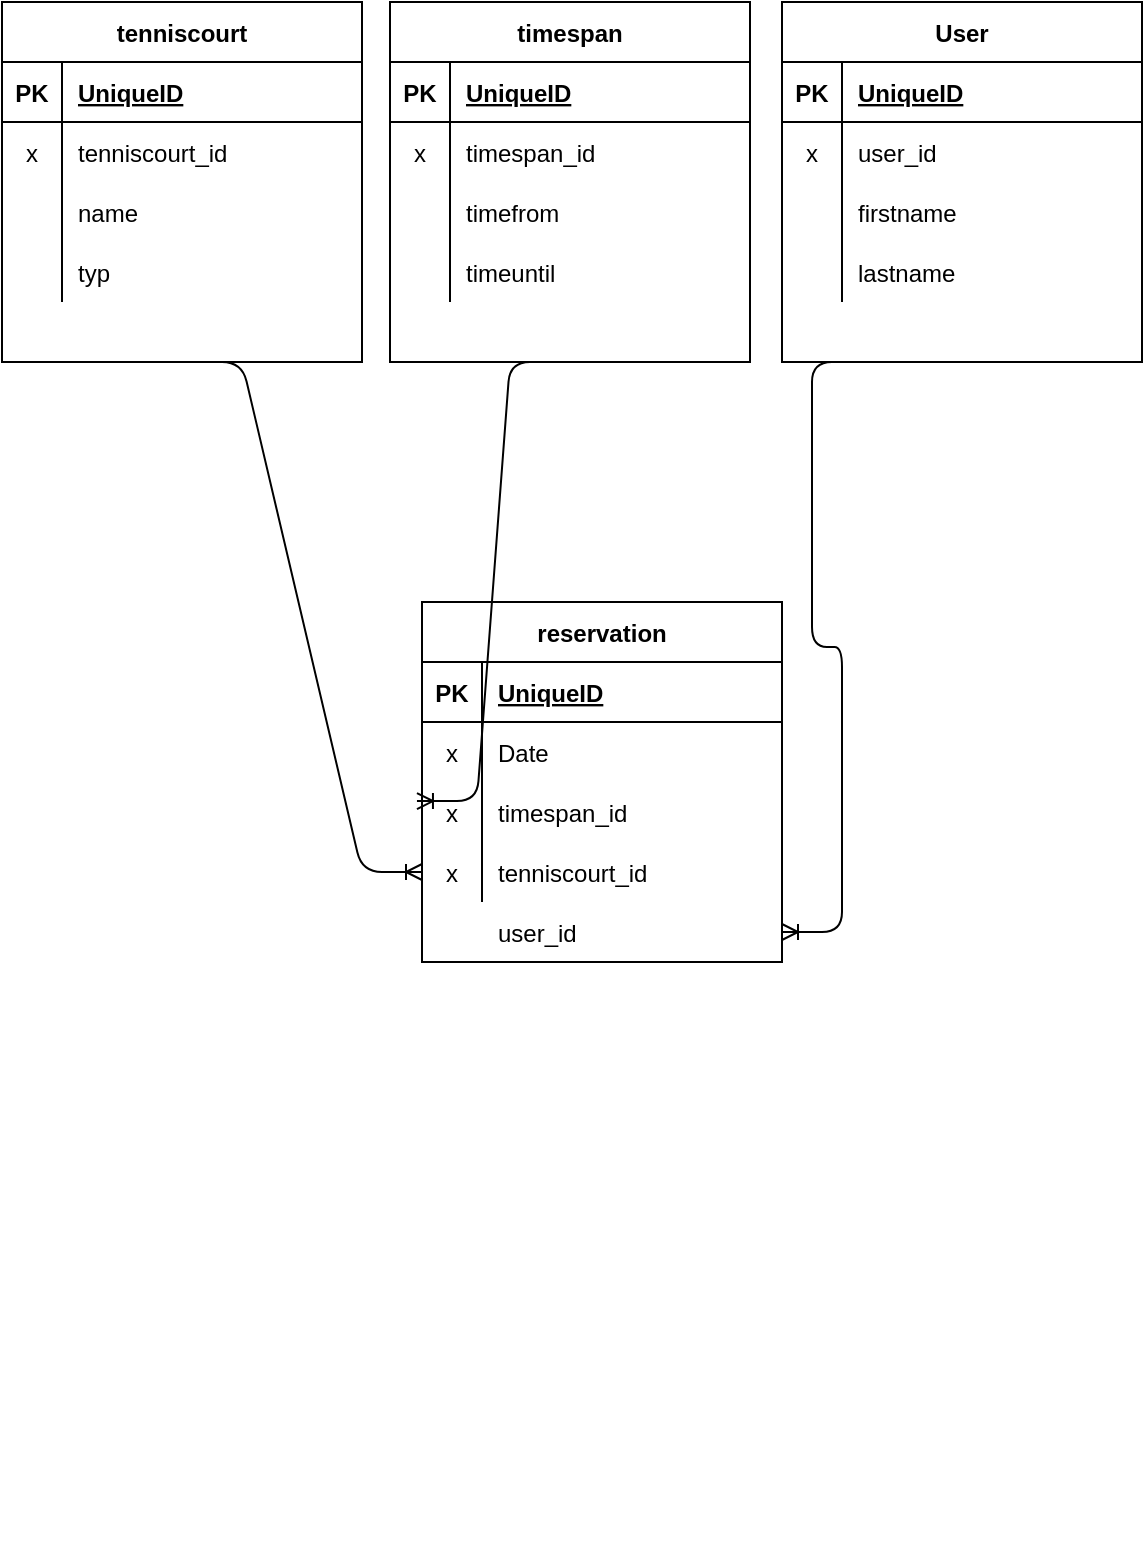 <mxfile version="13.7.1" type="device"><diagram id="aXUiFXSPSJMLMCfyGbRY" name="Page-1"><mxGraphModel dx="1292" dy="803" grid="1" gridSize="10" guides="1" tooltips="1" connect="1" arrows="1" fold="1" page="1" pageScale="1" pageWidth="827" pageHeight="1169" math="0" shadow="0"><root><mxCell id="0"/><mxCell id="1" parent="0"/><mxCell id="ClJukEkkY7kpDzIZuAlb-2" value="tenniscourt" style="shape=table;startSize=30;container=1;collapsible=1;childLayout=tableLayout;fixedRows=1;rowLines=0;fontStyle=1;align=center;resizeLast=1;" vertex="1" parent="1"><mxGeometry x="40" y="40" width="180" height="180" as="geometry"/></mxCell><mxCell id="ClJukEkkY7kpDzIZuAlb-3" value="" style="shape=partialRectangle;collapsible=0;dropTarget=0;pointerEvents=0;fillColor=none;top=0;left=0;bottom=1;right=0;points=[[0,0.5],[1,0.5]];portConstraint=eastwest;" vertex="1" parent="ClJukEkkY7kpDzIZuAlb-2"><mxGeometry y="30" width="180" height="30" as="geometry"/></mxCell><mxCell id="ClJukEkkY7kpDzIZuAlb-4" value="PK" style="shape=partialRectangle;connectable=0;fillColor=none;top=0;left=0;bottom=0;right=0;fontStyle=1;overflow=hidden;" vertex="1" parent="ClJukEkkY7kpDzIZuAlb-3"><mxGeometry width="30" height="30" as="geometry"/></mxCell><mxCell id="ClJukEkkY7kpDzIZuAlb-5" value="UniqueID" style="shape=partialRectangle;connectable=0;fillColor=none;top=0;left=0;bottom=0;right=0;align=left;spacingLeft=6;fontStyle=5;overflow=hidden;" vertex="1" parent="ClJukEkkY7kpDzIZuAlb-3"><mxGeometry x="30" width="150" height="30" as="geometry"/></mxCell><mxCell id="ClJukEkkY7kpDzIZuAlb-6" value="" style="shape=partialRectangle;collapsible=0;dropTarget=0;pointerEvents=0;fillColor=none;top=0;left=0;bottom=0;right=0;points=[[0,0.5],[1,0.5]];portConstraint=eastwest;" vertex="1" parent="ClJukEkkY7kpDzIZuAlb-2"><mxGeometry y="60" width="180" height="30" as="geometry"/></mxCell><mxCell id="ClJukEkkY7kpDzIZuAlb-7" value="x" style="shape=partialRectangle;connectable=0;fillColor=none;top=0;left=0;bottom=0;right=0;editable=1;overflow=hidden;" vertex="1" parent="ClJukEkkY7kpDzIZuAlb-6"><mxGeometry width="30" height="30" as="geometry"/></mxCell><mxCell id="ClJukEkkY7kpDzIZuAlb-8" value="tenniscourt_id" style="shape=partialRectangle;connectable=0;fillColor=none;top=0;left=0;bottom=0;right=0;align=left;spacingLeft=6;overflow=hidden;" vertex="1" parent="ClJukEkkY7kpDzIZuAlb-6"><mxGeometry x="30" width="150" height="30" as="geometry"/></mxCell><mxCell id="ClJukEkkY7kpDzIZuAlb-9" value="" style="shape=partialRectangle;collapsible=0;dropTarget=0;pointerEvents=0;fillColor=none;top=0;left=0;bottom=0;right=0;points=[[0,0.5],[1,0.5]];portConstraint=eastwest;" vertex="1" parent="ClJukEkkY7kpDzIZuAlb-2"><mxGeometry y="90" width="180" height="30" as="geometry"/></mxCell><mxCell id="ClJukEkkY7kpDzIZuAlb-10" value="" style="shape=partialRectangle;connectable=0;fillColor=none;top=0;left=0;bottom=0;right=0;editable=1;overflow=hidden;" vertex="1" parent="ClJukEkkY7kpDzIZuAlb-9"><mxGeometry width="30" height="30" as="geometry"/></mxCell><mxCell id="ClJukEkkY7kpDzIZuAlb-11" value="name" style="shape=partialRectangle;connectable=0;fillColor=none;top=0;left=0;bottom=0;right=0;align=left;spacingLeft=6;overflow=hidden;" vertex="1" parent="ClJukEkkY7kpDzIZuAlb-9"><mxGeometry x="30" width="150" height="30" as="geometry"/></mxCell><mxCell id="ClJukEkkY7kpDzIZuAlb-12" value="" style="shape=partialRectangle;collapsible=0;dropTarget=0;pointerEvents=0;fillColor=none;top=0;left=0;bottom=0;right=0;points=[[0,0.5],[1,0.5]];portConstraint=eastwest;" vertex="1" parent="ClJukEkkY7kpDzIZuAlb-2"><mxGeometry y="120" width="180" height="30" as="geometry"/></mxCell><mxCell id="ClJukEkkY7kpDzIZuAlb-13" value="" style="shape=partialRectangle;connectable=0;fillColor=none;top=0;left=0;bottom=0;right=0;editable=1;overflow=hidden;" vertex="1" parent="ClJukEkkY7kpDzIZuAlb-12"><mxGeometry width="30" height="30" as="geometry"/></mxCell><mxCell id="ClJukEkkY7kpDzIZuAlb-14" value="typ" style="shape=partialRectangle;connectable=0;fillColor=none;top=0;left=0;bottom=0;right=0;align=left;spacingLeft=6;overflow=hidden;" vertex="1" parent="ClJukEkkY7kpDzIZuAlb-12"><mxGeometry x="30" width="150" height="30" as="geometry"/></mxCell><mxCell id="ClJukEkkY7kpDzIZuAlb-57" value="" style="shape=partialRectangle;collapsible=0;dropTarget=0;pointerEvents=0;fillColor=none;top=0;left=0;bottom=0;right=0;points=[[0,0.5],[1,0.5]];portConstraint=eastwest;" vertex="1" parent="1"><mxGeometry x="40" y="780" width="180" height="30" as="geometry"/></mxCell><mxCell id="ClJukEkkY7kpDzIZuAlb-58" value="" style="shape=partialRectangle;connectable=0;fillColor=none;top=0;left=0;bottom=0;right=0;editable=1;overflow=hidden;" vertex="1" parent="ClJukEkkY7kpDzIZuAlb-57"><mxGeometry width="30" height="30" as="geometry"/></mxCell><mxCell id="ClJukEkkY7kpDzIZuAlb-15" value="timespan" style="shape=table;startSize=30;container=1;collapsible=1;childLayout=tableLayout;fixedRows=1;rowLines=0;fontStyle=1;align=center;resizeLast=1;" vertex="1" parent="1"><mxGeometry x="234" y="40" width="180" height="180" as="geometry"/></mxCell><mxCell id="ClJukEkkY7kpDzIZuAlb-16" value="" style="shape=partialRectangle;collapsible=0;dropTarget=0;pointerEvents=0;fillColor=none;top=0;left=0;bottom=1;right=0;points=[[0,0.5],[1,0.5]];portConstraint=eastwest;" vertex="1" parent="ClJukEkkY7kpDzIZuAlb-15"><mxGeometry y="30" width="180" height="30" as="geometry"/></mxCell><mxCell id="ClJukEkkY7kpDzIZuAlb-17" value="PK" style="shape=partialRectangle;connectable=0;fillColor=none;top=0;left=0;bottom=0;right=0;fontStyle=1;overflow=hidden;" vertex="1" parent="ClJukEkkY7kpDzIZuAlb-16"><mxGeometry width="30" height="30" as="geometry"/></mxCell><mxCell id="ClJukEkkY7kpDzIZuAlb-18" value="UniqueID" style="shape=partialRectangle;connectable=0;fillColor=none;top=0;left=0;bottom=0;right=0;align=left;spacingLeft=6;fontStyle=5;overflow=hidden;" vertex="1" parent="ClJukEkkY7kpDzIZuAlb-16"><mxGeometry x="30" width="150" height="30" as="geometry"/></mxCell><mxCell id="ClJukEkkY7kpDzIZuAlb-19" value="" style="shape=partialRectangle;collapsible=0;dropTarget=0;pointerEvents=0;fillColor=none;top=0;left=0;bottom=0;right=0;points=[[0,0.5],[1,0.5]];portConstraint=eastwest;" vertex="1" parent="ClJukEkkY7kpDzIZuAlb-15"><mxGeometry y="60" width="180" height="30" as="geometry"/></mxCell><mxCell id="ClJukEkkY7kpDzIZuAlb-20" value="x" style="shape=partialRectangle;connectable=0;fillColor=none;top=0;left=0;bottom=0;right=0;editable=1;overflow=hidden;" vertex="1" parent="ClJukEkkY7kpDzIZuAlb-19"><mxGeometry width="30" height="30" as="geometry"/></mxCell><mxCell id="ClJukEkkY7kpDzIZuAlb-21" value="timespan_id" style="shape=partialRectangle;connectable=0;fillColor=none;top=0;left=0;bottom=0;right=0;align=left;spacingLeft=6;overflow=hidden;" vertex="1" parent="ClJukEkkY7kpDzIZuAlb-19"><mxGeometry x="30" width="150" height="30" as="geometry"/></mxCell><mxCell id="ClJukEkkY7kpDzIZuAlb-22" value="" style="shape=partialRectangle;collapsible=0;dropTarget=0;pointerEvents=0;fillColor=none;top=0;left=0;bottom=0;right=0;points=[[0,0.5],[1,0.5]];portConstraint=eastwest;" vertex="1" parent="ClJukEkkY7kpDzIZuAlb-15"><mxGeometry y="90" width="180" height="30" as="geometry"/></mxCell><mxCell id="ClJukEkkY7kpDzIZuAlb-23" value="" style="shape=partialRectangle;connectable=0;fillColor=none;top=0;left=0;bottom=0;right=0;editable=1;overflow=hidden;" vertex="1" parent="ClJukEkkY7kpDzIZuAlb-22"><mxGeometry width="30" height="30" as="geometry"/></mxCell><mxCell id="ClJukEkkY7kpDzIZuAlb-24" value="timefrom" style="shape=partialRectangle;connectable=0;fillColor=none;top=0;left=0;bottom=0;right=0;align=left;spacingLeft=6;overflow=hidden;" vertex="1" parent="ClJukEkkY7kpDzIZuAlb-22"><mxGeometry x="30" width="150" height="30" as="geometry"/></mxCell><mxCell id="ClJukEkkY7kpDzIZuAlb-25" value="" style="shape=partialRectangle;collapsible=0;dropTarget=0;pointerEvents=0;fillColor=none;top=0;left=0;bottom=0;right=0;points=[[0,0.5],[1,0.5]];portConstraint=eastwest;" vertex="1" parent="ClJukEkkY7kpDzIZuAlb-15"><mxGeometry y="120" width="180" height="30" as="geometry"/></mxCell><mxCell id="ClJukEkkY7kpDzIZuAlb-26" value="" style="shape=partialRectangle;connectable=0;fillColor=none;top=0;left=0;bottom=0;right=0;editable=1;overflow=hidden;" vertex="1" parent="ClJukEkkY7kpDzIZuAlb-25"><mxGeometry width="30" height="30" as="geometry"/></mxCell><mxCell id="ClJukEkkY7kpDzIZuAlb-27" value="timeuntil" style="shape=partialRectangle;connectable=0;fillColor=none;top=0;left=0;bottom=0;right=0;align=left;spacingLeft=6;overflow=hidden;" vertex="1" parent="ClJukEkkY7kpDzIZuAlb-25"><mxGeometry x="30" width="150" height="30" as="geometry"/></mxCell><mxCell id="ClJukEkkY7kpDzIZuAlb-41" value="User" style="shape=table;startSize=30;container=1;collapsible=1;childLayout=tableLayout;fixedRows=1;rowLines=0;fontStyle=1;align=center;resizeLast=1;" vertex="1" parent="1"><mxGeometry x="430" y="40" width="180" height="180" as="geometry"/></mxCell><mxCell id="ClJukEkkY7kpDzIZuAlb-42" value="" style="shape=partialRectangle;collapsible=0;dropTarget=0;pointerEvents=0;fillColor=none;top=0;left=0;bottom=1;right=0;points=[[0,0.5],[1,0.5]];portConstraint=eastwest;" vertex="1" parent="ClJukEkkY7kpDzIZuAlb-41"><mxGeometry y="30" width="180" height="30" as="geometry"/></mxCell><mxCell id="ClJukEkkY7kpDzIZuAlb-43" value="PK" style="shape=partialRectangle;connectable=0;fillColor=none;top=0;left=0;bottom=0;right=0;fontStyle=1;overflow=hidden;" vertex="1" parent="ClJukEkkY7kpDzIZuAlb-42"><mxGeometry width="30" height="30" as="geometry"/></mxCell><mxCell id="ClJukEkkY7kpDzIZuAlb-44" value="UniqueID" style="shape=partialRectangle;connectable=0;fillColor=none;top=0;left=0;bottom=0;right=0;align=left;spacingLeft=6;fontStyle=5;overflow=hidden;" vertex="1" parent="ClJukEkkY7kpDzIZuAlb-42"><mxGeometry x="30" width="150" height="30" as="geometry"/></mxCell><mxCell id="ClJukEkkY7kpDzIZuAlb-45" value="" style="shape=partialRectangle;collapsible=0;dropTarget=0;pointerEvents=0;fillColor=none;top=0;left=0;bottom=0;right=0;points=[[0,0.5],[1,0.5]];portConstraint=eastwest;" vertex="1" parent="ClJukEkkY7kpDzIZuAlb-41"><mxGeometry y="60" width="180" height="30" as="geometry"/></mxCell><mxCell id="ClJukEkkY7kpDzIZuAlb-46" value="x" style="shape=partialRectangle;connectable=0;fillColor=none;top=0;left=0;bottom=0;right=0;editable=1;overflow=hidden;" vertex="1" parent="ClJukEkkY7kpDzIZuAlb-45"><mxGeometry width="30" height="30" as="geometry"/></mxCell><mxCell id="ClJukEkkY7kpDzIZuAlb-47" value="user_id" style="shape=partialRectangle;connectable=0;fillColor=none;top=0;left=0;bottom=0;right=0;align=left;spacingLeft=6;overflow=hidden;" vertex="1" parent="ClJukEkkY7kpDzIZuAlb-45"><mxGeometry x="30" width="150" height="30" as="geometry"/></mxCell><mxCell id="ClJukEkkY7kpDzIZuAlb-48" value="" style="shape=partialRectangle;collapsible=0;dropTarget=0;pointerEvents=0;fillColor=none;top=0;left=0;bottom=0;right=0;points=[[0,0.5],[1,0.5]];portConstraint=eastwest;" vertex="1" parent="ClJukEkkY7kpDzIZuAlb-41"><mxGeometry y="90" width="180" height="30" as="geometry"/></mxCell><mxCell id="ClJukEkkY7kpDzIZuAlb-49" value="" style="shape=partialRectangle;connectable=0;fillColor=none;top=0;left=0;bottom=0;right=0;editable=1;overflow=hidden;" vertex="1" parent="ClJukEkkY7kpDzIZuAlb-48"><mxGeometry width="30" height="30" as="geometry"/></mxCell><mxCell id="ClJukEkkY7kpDzIZuAlb-50" value="firstname" style="shape=partialRectangle;connectable=0;fillColor=none;top=0;left=0;bottom=0;right=0;align=left;spacingLeft=6;overflow=hidden;" vertex="1" parent="ClJukEkkY7kpDzIZuAlb-48"><mxGeometry x="30" width="150" height="30" as="geometry"/></mxCell><mxCell id="ClJukEkkY7kpDzIZuAlb-51" value="" style="shape=partialRectangle;collapsible=0;dropTarget=0;pointerEvents=0;fillColor=none;top=0;left=0;bottom=0;right=0;points=[[0,0.5],[1,0.5]];portConstraint=eastwest;" vertex="1" parent="ClJukEkkY7kpDzIZuAlb-41"><mxGeometry y="120" width="180" height="30" as="geometry"/></mxCell><mxCell id="ClJukEkkY7kpDzIZuAlb-52" value="" style="shape=partialRectangle;connectable=0;fillColor=none;top=0;left=0;bottom=0;right=0;editable=1;overflow=hidden;" vertex="1" parent="ClJukEkkY7kpDzIZuAlb-51"><mxGeometry width="30" height="30" as="geometry"/></mxCell><mxCell id="ClJukEkkY7kpDzIZuAlb-53" value="lastname" style="shape=partialRectangle;connectable=0;fillColor=none;top=0;left=0;bottom=0;right=0;align=left;spacingLeft=6;overflow=hidden;" vertex="1" parent="ClJukEkkY7kpDzIZuAlb-51"><mxGeometry x="30" width="150" height="30" as="geometry"/></mxCell><mxCell id="ClJukEkkY7kpDzIZuAlb-73" value="" style="shape=partialRectangle;collapsible=0;dropTarget=0;pointerEvents=0;fillColor=none;top=0;left=0;bottom=0;right=0;points=[[0,0.5],[1,0.5]];portConstraint=eastwest;" vertex="1" parent="1"><mxGeometry x="250" y="490" width="180" height="30" as="geometry"/></mxCell><mxCell id="ClJukEkkY7kpDzIZuAlb-74" value="" style="shape=partialRectangle;connectable=0;fillColor=none;top=0;left=0;bottom=0;right=0;editable=1;overflow=hidden;" vertex="1" parent="ClJukEkkY7kpDzIZuAlb-73"><mxGeometry width="30" height="30" as="geometry"/></mxCell><mxCell id="ClJukEkkY7kpDzIZuAlb-75" value="user_id" style="shape=partialRectangle;connectable=0;fillColor=none;top=0;left=0;bottom=0;right=0;align=left;spacingLeft=6;overflow=hidden;" vertex="1" parent="ClJukEkkY7kpDzIZuAlb-73"><mxGeometry x="30" width="140" height="30" as="geometry"/></mxCell><mxCell id="ClJukEkkY7kpDzIZuAlb-60" value="reservation" style="shape=table;startSize=30;container=1;collapsible=1;childLayout=tableLayout;fixedRows=1;rowLines=0;fontStyle=1;align=center;resizeLast=1;" vertex="1" parent="1"><mxGeometry x="250" y="340" width="180" height="180" as="geometry"/></mxCell><mxCell id="ClJukEkkY7kpDzIZuAlb-61" value="" style="shape=partialRectangle;collapsible=0;dropTarget=0;pointerEvents=0;fillColor=none;top=0;left=0;bottom=1;right=0;points=[[0,0.5],[1,0.5]];portConstraint=eastwest;" vertex="1" parent="ClJukEkkY7kpDzIZuAlb-60"><mxGeometry y="30" width="180" height="30" as="geometry"/></mxCell><mxCell id="ClJukEkkY7kpDzIZuAlb-62" value="PK" style="shape=partialRectangle;connectable=0;fillColor=none;top=0;left=0;bottom=0;right=0;fontStyle=1;overflow=hidden;" vertex="1" parent="ClJukEkkY7kpDzIZuAlb-61"><mxGeometry width="30" height="30" as="geometry"/></mxCell><mxCell id="ClJukEkkY7kpDzIZuAlb-63" value="UniqueID" style="shape=partialRectangle;connectable=0;fillColor=none;top=0;left=0;bottom=0;right=0;align=left;spacingLeft=6;fontStyle=5;overflow=hidden;" vertex="1" parent="ClJukEkkY7kpDzIZuAlb-61"><mxGeometry x="30" width="150" height="30" as="geometry"/></mxCell><mxCell id="ClJukEkkY7kpDzIZuAlb-64" value="" style="shape=partialRectangle;collapsible=0;dropTarget=0;pointerEvents=0;fillColor=none;top=0;left=0;bottom=0;right=0;points=[[0,0.5],[1,0.5]];portConstraint=eastwest;" vertex="1" parent="ClJukEkkY7kpDzIZuAlb-60"><mxGeometry y="60" width="180" height="30" as="geometry"/></mxCell><mxCell id="ClJukEkkY7kpDzIZuAlb-65" value="x" style="shape=partialRectangle;connectable=0;fillColor=none;top=0;left=0;bottom=0;right=0;editable=1;overflow=hidden;" vertex="1" parent="ClJukEkkY7kpDzIZuAlb-64"><mxGeometry width="30" height="30" as="geometry"/></mxCell><mxCell id="ClJukEkkY7kpDzIZuAlb-66" value="Date" style="shape=partialRectangle;connectable=0;fillColor=none;top=0;left=0;bottom=0;right=0;align=left;spacingLeft=6;overflow=hidden;" vertex="1" parent="ClJukEkkY7kpDzIZuAlb-64"><mxGeometry x="30" width="150" height="30" as="geometry"/></mxCell><mxCell id="ClJukEkkY7kpDzIZuAlb-67" value="" style="shape=partialRectangle;collapsible=0;dropTarget=0;pointerEvents=0;fillColor=none;top=0;left=0;bottom=0;right=0;points=[[0,0.5],[1,0.5]];portConstraint=eastwest;" vertex="1" parent="ClJukEkkY7kpDzIZuAlb-60"><mxGeometry y="90" width="180" height="30" as="geometry"/></mxCell><mxCell id="ClJukEkkY7kpDzIZuAlb-68" value="x" style="shape=partialRectangle;connectable=0;fillColor=none;top=0;left=0;bottom=0;right=0;editable=1;overflow=hidden;" vertex="1" parent="ClJukEkkY7kpDzIZuAlb-67"><mxGeometry width="30" height="30" as="geometry"/></mxCell><mxCell id="ClJukEkkY7kpDzIZuAlb-69" value="timespan_id" style="shape=partialRectangle;connectable=0;fillColor=none;top=0;left=0;bottom=0;right=0;align=left;spacingLeft=6;overflow=hidden;" vertex="1" parent="ClJukEkkY7kpDzIZuAlb-67"><mxGeometry x="30" width="150" height="30" as="geometry"/></mxCell><mxCell id="ClJukEkkY7kpDzIZuAlb-70" value="" style="shape=partialRectangle;collapsible=0;dropTarget=0;pointerEvents=0;fillColor=none;top=0;left=0;bottom=0;right=0;points=[[0,0.5],[1,0.5]];portConstraint=eastwest;" vertex="1" parent="ClJukEkkY7kpDzIZuAlb-60"><mxGeometry y="120" width="180" height="30" as="geometry"/></mxCell><mxCell id="ClJukEkkY7kpDzIZuAlb-71" value="x" style="shape=partialRectangle;connectable=0;fillColor=none;top=0;left=0;bottom=0;right=0;editable=1;overflow=hidden;" vertex="1" parent="ClJukEkkY7kpDzIZuAlb-70"><mxGeometry width="30" height="30" as="geometry"/></mxCell><mxCell id="ClJukEkkY7kpDzIZuAlb-72" value="tenniscourt_id" style="shape=partialRectangle;connectable=0;fillColor=none;top=0;left=0;bottom=0;right=0;align=left;spacingLeft=6;overflow=hidden;" vertex="1" parent="ClJukEkkY7kpDzIZuAlb-70"><mxGeometry x="30" width="150" height="30" as="geometry"/></mxCell><mxCell id="ClJukEkkY7kpDzIZuAlb-76" value="" style="edgeStyle=entityRelationEdgeStyle;fontSize=12;html=1;endArrow=ERoneToMany;exitX=0.5;exitY=1;exitDx=0;exitDy=0;entryX=-0.014;entryY=0.317;entryDx=0;entryDy=0;entryPerimeter=0;" edge="1" parent="1" source="ClJukEkkY7kpDzIZuAlb-15" target="ClJukEkkY7kpDzIZuAlb-67"><mxGeometry width="100" height="100" relative="1" as="geometry"><mxPoint x="260" y="340" as="sourcePoint"/><mxPoint x="360" y="240" as="targetPoint"/></mxGeometry></mxCell><mxCell id="ClJukEkkY7kpDzIZuAlb-77" value="" style="edgeStyle=entityRelationEdgeStyle;fontSize=12;html=1;endArrow=ERoneToMany;exitX=0.5;exitY=1;exitDx=0;exitDy=0;entryX=0;entryY=0.5;entryDx=0;entryDy=0;" edge="1" parent="1" source="ClJukEkkY7kpDzIZuAlb-2" target="ClJukEkkY7kpDzIZuAlb-70"><mxGeometry width="100" height="100" relative="1" as="geometry"><mxPoint x="170" y="510" as="sourcePoint"/><mxPoint x="270" y="410" as="targetPoint"/></mxGeometry></mxCell><mxCell id="ClJukEkkY7kpDzIZuAlb-78" value="" style="edgeStyle=entityRelationEdgeStyle;fontSize=12;html=1;endArrow=ERoneToMany;exitX=0.25;exitY=1;exitDx=0;exitDy=0;" edge="1" parent="1" source="ClJukEkkY7kpDzIZuAlb-41" target="ClJukEkkY7kpDzIZuAlb-73"><mxGeometry width="100" height="100" relative="1" as="geometry"><mxPoint x="10" y="510" as="sourcePoint"/><mxPoint x="110" y="410" as="targetPoint"/></mxGeometry></mxCell></root></mxGraphModel></diagram></mxfile>